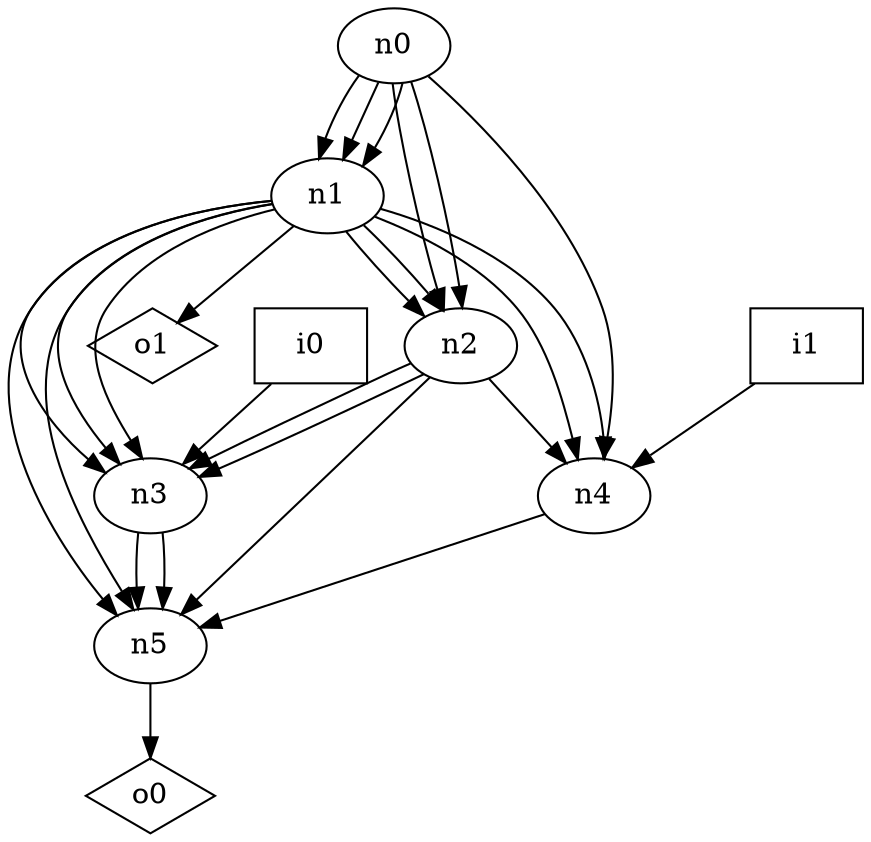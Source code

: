 digraph G {
n0 [label="n0"];
n1 [label="n1"];
n2 [label="n2"];
n3 [label="n3"];
n4 [label="n4"];
n5 [label="n5"];
n6 [label="i0",shape="box"];
n7 [label="i1",shape="box"];
n8 [label="o0",shape="diamond"];
n9 [label="o1",shape="diamond"];
n0 -> n1
n0 -> n1
n0 -> n1
n0 -> n2
n0 -> n2
n0 -> n4
n1 -> n2
n1 -> n2
n1 -> n3
n1 -> n3
n1 -> n3
n1 -> n4
n1 -> n4
n1 -> n5
n1 -> n5
n1 -> n9
n2 -> n3
n2 -> n3
n2 -> n4
n2 -> n5
n3 -> n5
n3 -> n5
n4 -> n5
n5 -> n8
n6 -> n3
n7 -> n4
}